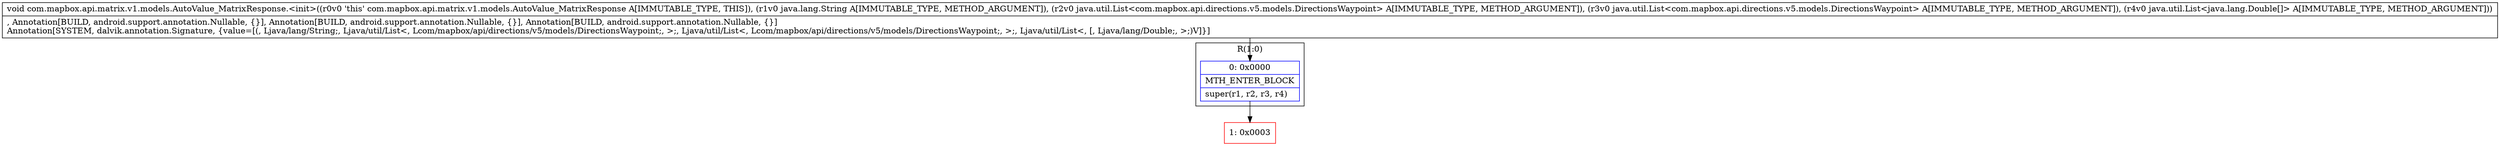 digraph "CFG forcom.mapbox.api.matrix.v1.models.AutoValue_MatrixResponse.\<init\>(Ljava\/lang\/String;Ljava\/util\/List;Ljava\/util\/List;Ljava\/util\/List;)V" {
subgraph cluster_Region_1644473137 {
label = "R(1:0)";
node [shape=record,color=blue];
Node_0 [shape=record,label="{0\:\ 0x0000|MTH_ENTER_BLOCK\l|super(r1, r2, r3, r4)\l}"];
}
Node_1 [shape=record,color=red,label="{1\:\ 0x0003}"];
MethodNode[shape=record,label="{void com.mapbox.api.matrix.v1.models.AutoValue_MatrixResponse.\<init\>((r0v0 'this' com.mapbox.api.matrix.v1.models.AutoValue_MatrixResponse A[IMMUTABLE_TYPE, THIS]), (r1v0 java.lang.String A[IMMUTABLE_TYPE, METHOD_ARGUMENT]), (r2v0 java.util.List\<com.mapbox.api.directions.v5.models.DirectionsWaypoint\> A[IMMUTABLE_TYPE, METHOD_ARGUMENT]), (r3v0 java.util.List\<com.mapbox.api.directions.v5.models.DirectionsWaypoint\> A[IMMUTABLE_TYPE, METHOD_ARGUMENT]), (r4v0 java.util.List\<java.lang.Double[]\> A[IMMUTABLE_TYPE, METHOD_ARGUMENT]))  | , Annotation[BUILD, android.support.annotation.Nullable, \{\}], Annotation[BUILD, android.support.annotation.Nullable, \{\}], Annotation[BUILD, android.support.annotation.Nullable, \{\}]\lAnnotation[SYSTEM, dalvik.annotation.Signature, \{value=[(, Ljava\/lang\/String;, Ljava\/util\/List\<, Lcom\/mapbox\/api\/directions\/v5\/models\/DirectionsWaypoint;, \>;, Ljava\/util\/List\<, Lcom\/mapbox\/api\/directions\/v5\/models\/DirectionsWaypoint;, \>;, Ljava\/util\/List\<, [, Ljava\/lang\/Double;, \>;)V]\}]\l}"];
MethodNode -> Node_0;
Node_0 -> Node_1;
}

